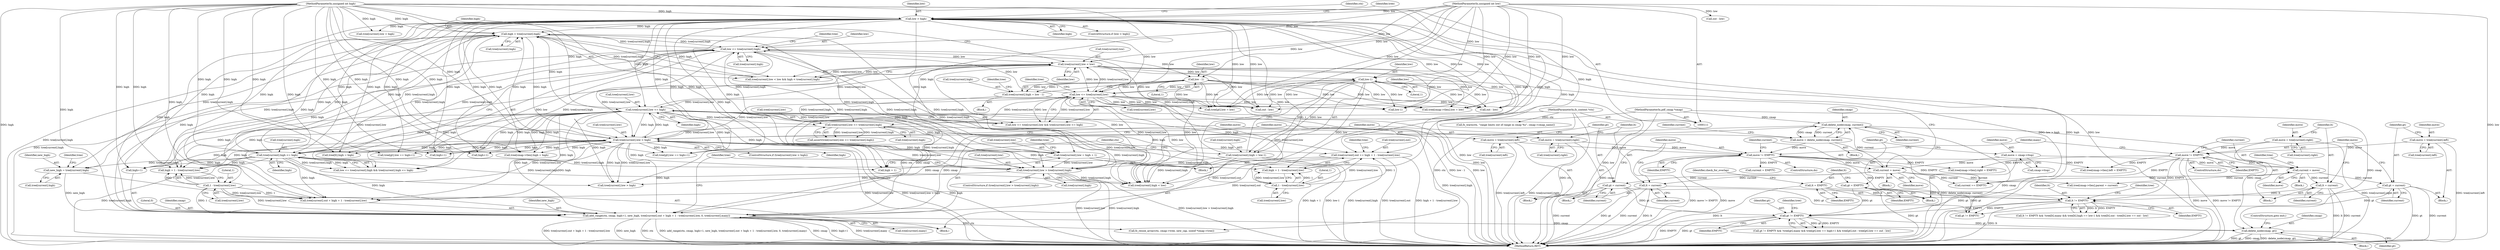 digraph "0_ghostscript_71ceebcf56e682504da22c4035b39a2d451e8ffd@API" {
"1000504" [label="(Call,delete_node(cmap, gt))"];
"1000222" [label="(Call,delete_node(cmap, current))"];
"1000303" [label="(Call,add_range(ctx, cmap, high+1, new_high, tree[current].out + high + 1 - tree[current].low, 0, tree[current].many))"];
"1000112" [label="(MethodParameterIn,fz_context *ctx)"];
"1000287" [label="(Call,new_high = tree[current].high)"];
"1000278" [label="(Call,high < tree[current].high)"];
"1000123" [label="(Call,low > high)"];
"1000114" [label="(MethodParameterIn,unsigned int low)"];
"1000115" [label="(MethodParameterIn,unsigned int high)"];
"1000175" [label="(Call,tree[current].low <= high)"];
"1000168" [label="(Call,low <= tree[current].low)"];
"1000300" [label="(Call,low-1)"];
"1000271" [label="(Call,tree[current].low < low)"];
"1000232" [label="(Call,low <= tree[current].high)"];
"1000257" [label="(Call,tree[current].low <= tree[current].high)"];
"1000247" [label="(Call,tree[current].high = low - 1)"];
"1000253" [label="(Call,low - 1)"];
"1000294" [label="(Call,tree[current].high = low-1)"];
"1000239" [label="(Call,tree[current].high <= high)"];
"1000332" [label="(Call,tree[current].low > high)"];
"1000208" [label="(Call,tree[current].low > tree[current].high)"];
"1000198" [label="(Call,tree[current].low = high + 1)"];
"1000318" [label="(Call,1 - tree[current].low)"];
"1000183" [label="(Call,tree[current].out += high + 1 - tree[current].low)"];
"1000191" [label="(Call,1 - tree[current].low)"];
"1000113" [label="(MethodParameterIn,pdf_cmap *cmap)"];
"1000163" [label="(Call,current = move)"];
"1000145" [label="(Call,move = cmap->ttop)"];
"1000362" [label="(Call,move != EMPTY)"];
"1000220" [label="(Call,move = delete_node(cmap, current))"];
"1000352" [label="(Call,move = tree[current].right)"];
"1000340" [label="(Call,move = tree[current].left)"];
"1000457" [label="(Call,gt != EMPTY)"];
"1000388" [label="(Call,gt = current)"];
"1000369" [label="(Call,current = move)"];
"1000403" [label="(Call,move != EMPTY)"];
"1000393" [label="(Call,move = tree[current].right)"];
"1000381" [label="(Call,move = tree[current].left)"];
"1000151" [label="(Call,gt = EMPTY)"];
"1000347" [label="(Call,gt = current)"];
"1000412" [label="(Call,lt != EMPTY)"];
"1000400" [label="(Call,lt = current)"];
"1000359" [label="(Call,lt = current)"];
"1000155" [label="(Call,lt = EMPTY)"];
"1000219" [label="(Block,)"];
"1000457" [label="(Call,gt != EMPTY)"];
"1000253" [label="(Call,low - 1)"];
"1000389" [label="(Identifier,gt)"];
"1000211" [label="(Identifier,tree)"];
"1000246" [label="(Block,)"];
"1000339" [label="(Block,)"];
"1000325" [label="(Literal,0)"];
"1000208" [label="(Call,tree[current].low > tree[current].high)"];
"1000609" [label="(Call,tree[cmap->tlen].low = low)"];
"1000392" [label="(Block,)"];
"1000333" [label="(Call,tree[current].low)"];
"1000402" [label="(Identifier,current)"];
"1000527" [label="(Call,high+1)"];
"1000224" [label="(Identifier,current)"];
"1000167" [label="(Call,low <= tree[current].low && tree[current].low <= high)"];
"1000263" [label="(Call,tree[current].high)"];
"1000201" [label="(Identifier,tree)"];
"1000448" [label="(Call,tree[lt].high = high)"];
"1000155" [label="(Call,lt = EMPTY)"];
"1000404" [label="(Identifier,move)"];
"1000289" [label="(Call,tree[current].high)"];
"1000371" [label="(Identifier,move)"];
"1000270" [label="(Call,tree[current].low < low && high < tree[current].high)"];
"1000390" [label="(Identifier,current)"];
"1000645" [label="(Call,tree[cmap->tlen].left = EMPTY)"];
"1000302" [label="(Literal,1)"];
"1000124" [label="(Identifier,low)"];
"1000128" [label="(Identifier,ctx)"];
"1000209" [label="(Call,tree[current].low)"];
"1000458" [label="(Identifier,gt)"];
"1000332" [label="(Call,tree[current].low > high)"];
"1000677" [label="(Call,current == EMPTY)"];
"1000444" [label="(Call,out - low)"];
"1000272" [label="(Call,tree[current].low)"];
"1000231" [label="(Call,low <= tree[current].high && tree[current].high <= high)"];
"1000225" [label="(Call,current = EMPTY)"];
"1000285" [label="(Block,)"];
"1000331" [label="(ControlStructure,if (tree[current].low > high))"];
"1000342" [label="(Call,tree[current].left)"];
"1000361" [label="(Identifier,current)"];
"1000257" [label="(Call,tree[current].low <= tree[current].high)"];
"1000112" [label="(MethodParameterIn,fz_context *ctx)"];
"1000489" [label="(Call,out - low)"];
"1000338" [label="(Identifier,high)"];
"1000761" [label="(MethodReturn,RET)"];
"1000151" [label="(Call,gt = EMPTY)"];
"1000306" [label="(Call,high+1)"];
"1000388" [label="(Call,gt = current)"];
"1000193" [label="(Call,tree[current].low)"];
"1000369" [label="(Call,current = move)"];
"1000297" [label="(Identifier,tree)"];
"1000169" [label="(Identifier,low)"];
"1000381" [label="(Call,move = tree[current].left)"];
"1000294" [label="(Call,tree[current].high = low-1)"];
"1000368" [label="(Block,)"];
"1000125" [label="(Identifier,high)"];
"1000288" [label="(Identifier,new_high)"];
"1000394" [label="(Identifier,move)"];
"1000401" [label="(Identifier,lt)"];
"1000115" [label="(MethodParameterIn,unsigned int high)"];
"1000226" [label="(Identifier,current)"];
"1000280" [label="(Call,tree[current].high)"];
"1000176" [label="(Call,tree[current].low)"];
"1000352" [label="(Call,move = tree[current].right)"];
"1000301" [label="(Identifier,low)"];
"1000287" [label="(Call,new_high = tree[current].high)"];
"1000382" [label="(Identifier,move)"];
"1000248" [label="(Call,tree[current].high)"];
"1000123" [label="(Call,low > high)"];
"1000354" [label="(Call,tree[current].right)"];
"1000370" [label="(Identifier,current)"];
"1000376" [label="(Identifier,tree)"];
"1000184" [label="(Call,tree[current].out)"];
"1000507" [label="(ControlStructure,goto exit;)"];
"1000318" [label="(Call,1 - tree[current].low)"];
"1000351" [label="(Block,)"];
"1000305" [label="(Identifier,cmap)"];
"1000353" [label="(Identifier,move)"];
"1000214" [label="(Call,tree[current].high)"];
"1000367" [label="(ControlStructure,do)"];
"1000464" [label="(Identifier,tree)"];
"1000335" [label="(Identifier,tree)"];
"1000255" [label="(Literal,1)"];
"1000183" [label="(Call,tree[current].out += high + 1 - tree[current].low)"];
"1000232" [label="(Call,low <= tree[current].high)"];
"1000687" [label="(Call,tree[current].low > high)"];
"1000113" [label="(MethodParameterIn,pdf_cmap *cmap)"];
"1000271" [label="(Call,tree[current].low < low)"];
"1000310" [label="(Call,tree[current].out + high + 1 - tree[current].low)"];
"1000254" [label="(Identifier,low)"];
"1000165" [label="(Identifier,move)"];
"1000468" [label="(Call,tree[gt].low == high+1)"];
"1000295" [label="(Call,tree[current].high)"];
"1000300" [label="(Call,low-1)"];
"1000320" [label="(Call,tree[current].low)"];
"1000412" [label="(Call,lt != EMPTY)"];
"1000159" [label="(Identifier,check_for_overlap)"];
"1000162" [label="(Block,)"];
"1000419" [label="(Identifier,tree)"];
"1000156" [label="(Identifier,lt)"];
"1000363" [label="(Identifier,move)"];
"1000504" [label="(Call,delete_node(cmap, gt))"];
"1000618" [label="(Call,tree[cmap->tlen].high = high)"];
"1000326" [label="(Call,tree[current].many)"];
"1000122" [label="(ControlStructure,if (low > high))"];
"1000247" [label="(Call,tree[current].high = low - 1)"];
"1000189" [label="(Call,high + 1 - tree[current].low)"];
"1000380" [label="(Block,)"];
"1000303" [label="(Call,add_range(ctx, cmap, high+1, new_high, tree[current].out + high + 1 - tree[current].low, 0, tree[current].many))"];
"1000240" [label="(Call,tree[current].high)"];
"1000414" [label="(Identifier,EMPTY)"];
"1000260" [label="(Identifier,tree)"];
"1000147" [label="(Call,cmap->ttop)"];
"1000242" [label="(Identifier,tree)"];
"1000168" [label="(Call,low <= tree[current].low)"];
"1000456" [label="(Call,gt != EMPTY && !tree[gt].many && tree[gt].low == high+1 && tree[gt].out - tree[gt].low == out - low)"];
"1000222" [label="(Call,delete_node(cmap, current))"];
"1000373" [label="(Call,tree[current].low > high)"];
"1000474" [label="(Call,high+1)"];
"1000340" [label="(Call,move = tree[current].left)"];
"1000191" [label="(Call,1 - tree[current].low)"];
"1000506" [label="(Identifier,gt)"];
"1000319" [label="(Literal,1)"];
"1000152" [label="(Identifier,gt)"];
"1000393" [label="(Call,move = tree[current].right)"];
"1000492" [label="(Block,)"];
"1000127" [label="(Call,fz_warn(ctx, \"range limits out of range in cmap %s\", cmap->cmap_name))"];
"1000204" [label="(Call,high + 1)"];
"1000164" [label="(Identifier,current)"];
"1000654" [label="(Call,tree[cmap->tlen].right = EMPTY)"];
"1000348" [label="(Identifier,gt)"];
"1000708" [label="(Call,tree[current].high < low)"];
"1000360" [label="(Identifier,lt)"];
"1000239" [label="(Call,tree[current].high <= high)"];
"1000153" [label="(Identifier,EMPTY)"];
"1000221" [label="(Identifier,move)"];
"1000316" [label="(Call,high + 1 - tree[current].low)"];
"1000145" [label="(Call,move = cmap->ttop)"];
"1000347" [label="(Call,gt = current)"];
"1000505" [label="(Identifier,cmap)"];
"1000362" [label="(Call,move != EMPTY)"];
"1000459" [label="(Identifier,EMPTY)"];
"1000403" [label="(Call,move != EMPTY)"];
"1000199" [label="(Call,tree[current].low)"];
"1000341" [label="(Identifier,move)"];
"1000175" [label="(Call,tree[current].low <= high)"];
"1000170" [label="(Call,tree[current].low)"];
"1000359" [label="(Call,lt = current)"];
"1000161" [label="(ControlStructure,do)"];
"1000207" [label="(ControlStructure,if (tree[current].low > tree[current].high))"];
"1000510" [label="(Call,gt != EMPTY)"];
"1000163" [label="(Call,current = move)"];
"1000114" [label="(MethodParameterIn,unsigned int low)"];
"1000245" [label="(Identifier,high)"];
"1000636" [label="(Call,tree[cmap->tlen].parent = current)"];
"1000349" [label="(Identifier,current)"];
"1000408" [label="(Identifier,many)"];
"1000546" [label="(Call,tree[gt].low = low)"];
"1000400" [label="(Call,lt = current)"];
"1000258" [label="(Call,tree[current].low)"];
"1000364" [label="(Identifier,EMPTY)"];
"1000395" [label="(Call,tree[current].right)"];
"1000143" [label="(Block,)"];
"1000157" [label="(Identifier,EMPTY)"];
"1000256" [label="(Call,assert(tree[current].low <= tree[current].high))"];
"1000413" [label="(Identifier,lt)"];
"1000411" [label="(Call,lt != EMPTY && !tree[lt].many && tree[lt].high == low-1 && tree[lt].out - tree[lt].low == out - low)"];
"1000593" [label="(Call,fz_resize_array(ctx, cmap->tree, new_cap, sizeof *cmap->tree))"];
"1000220" [label="(Call,move = delete_node(cmap, current))"];
"1000521" [label="(Call,tree[gt].low == high+1)"];
"1000542" [label="(Call,out - low)"];
"1000181" [label="(Identifier,high)"];
"1000135" [label="(Identifier,tree)"];
"1000198" [label="(Call,tree[current].low = high + 1)"];
"1000429" [label="(Call,low-1)"];
"1000233" [label="(Identifier,low)"];
"1000383" [label="(Call,tree[current].left)"];
"1000304" [label="(Identifier,ctx)"];
"1000192" [label="(Literal,1)"];
"1000223" [label="(Identifier,cmap)"];
"1000178" [label="(Identifier,tree)"];
"1000405" [label="(Identifier,EMPTY)"];
"1000278" [label="(Call,high < tree[current].high)"];
"1000234" [label="(Call,tree[current].high)"];
"1000182" [label="(Block,)"];
"1000279" [label="(Identifier,high)"];
"1000146" [label="(Identifier,move)"];
"1000277" [label="(Identifier,low)"];
"1000309" [label="(Identifier,new_high)"];
"1000504" -> "1000492"  [label="AST: "];
"1000504" -> "1000506"  [label="CFG: "];
"1000505" -> "1000504"  [label="AST: "];
"1000506" -> "1000504"  [label="AST: "];
"1000507" -> "1000504"  [label="CFG: "];
"1000504" -> "1000761"  [label="DDG: gt"];
"1000504" -> "1000761"  [label="DDG: cmap"];
"1000504" -> "1000761"  [label="DDG: delete_node(cmap, gt)"];
"1000222" -> "1000504"  [label="DDG: cmap"];
"1000303" -> "1000504"  [label="DDG: cmap"];
"1000113" -> "1000504"  [label="DDG: cmap"];
"1000457" -> "1000504"  [label="DDG: gt"];
"1000222" -> "1000220"  [label="AST: "];
"1000222" -> "1000224"  [label="CFG: "];
"1000223" -> "1000222"  [label="AST: "];
"1000224" -> "1000222"  [label="AST: "];
"1000220" -> "1000222"  [label="CFG: "];
"1000222" -> "1000761"  [label="DDG: cmap"];
"1000222" -> "1000220"  [label="DDG: cmap"];
"1000222" -> "1000220"  [label="DDG: current"];
"1000303" -> "1000222"  [label="DDG: cmap"];
"1000113" -> "1000222"  [label="DDG: cmap"];
"1000163" -> "1000222"  [label="DDG: current"];
"1000222" -> "1000303"  [label="DDG: cmap"];
"1000303" -> "1000285"  [label="AST: "];
"1000303" -> "1000326"  [label="CFG: "];
"1000304" -> "1000303"  [label="AST: "];
"1000305" -> "1000303"  [label="AST: "];
"1000306" -> "1000303"  [label="AST: "];
"1000309" -> "1000303"  [label="AST: "];
"1000310" -> "1000303"  [label="AST: "];
"1000325" -> "1000303"  [label="AST: "];
"1000326" -> "1000303"  [label="AST: "];
"1000335" -> "1000303"  [label="CFG: "];
"1000303" -> "1000761"  [label="DDG: tree[current].many"];
"1000303" -> "1000761"  [label="DDG: tree[current].out + high + 1 - tree[current].low"];
"1000303" -> "1000761"  [label="DDG: new_high"];
"1000303" -> "1000761"  [label="DDG: ctx"];
"1000303" -> "1000761"  [label="DDG: add_range(ctx, cmap, high+1, new_high, tree[current].out + high + 1 - tree[current].low, 0, tree[current].many)"];
"1000303" -> "1000761"  [label="DDG: cmap"];
"1000303" -> "1000761"  [label="DDG: high+1"];
"1000112" -> "1000303"  [label="DDG: ctx"];
"1000287" -> "1000303"  [label="DDG: new_high"];
"1000183" -> "1000303"  [label="DDG: tree[current].out"];
"1000115" -> "1000303"  [label="DDG: high"];
"1000123" -> "1000303"  [label="DDG: high"];
"1000175" -> "1000303"  [label="DDG: high"];
"1000278" -> "1000303"  [label="DDG: high"];
"1000332" -> "1000303"  [label="DDG: high"];
"1000239" -> "1000303"  [label="DDG: high"];
"1000318" -> "1000303"  [label="DDG: 1"];
"1000318" -> "1000303"  [label="DDG: tree[current].low"];
"1000113" -> "1000303"  [label="DDG: cmap"];
"1000303" -> "1000593"  [label="DDG: ctx"];
"1000112" -> "1000111"  [label="AST: "];
"1000112" -> "1000761"  [label="DDG: ctx"];
"1000112" -> "1000127"  [label="DDG: ctx"];
"1000112" -> "1000593"  [label="DDG: ctx"];
"1000287" -> "1000285"  [label="AST: "];
"1000287" -> "1000289"  [label="CFG: "];
"1000288" -> "1000287"  [label="AST: "];
"1000289" -> "1000287"  [label="AST: "];
"1000297" -> "1000287"  [label="CFG: "];
"1000278" -> "1000287"  [label="DDG: tree[current].high"];
"1000239" -> "1000287"  [label="DDG: tree[current].high"];
"1000232" -> "1000287"  [label="DDG: tree[current].high"];
"1000278" -> "1000270"  [label="AST: "];
"1000278" -> "1000280"  [label="CFG: "];
"1000279" -> "1000278"  [label="AST: "];
"1000280" -> "1000278"  [label="AST: "];
"1000270" -> "1000278"  [label="CFG: "];
"1000278" -> "1000761"  [label="DDG: tree[current].high"];
"1000278" -> "1000208"  [label="DDG: tree[current].high"];
"1000278" -> "1000232"  [label="DDG: tree[current].high"];
"1000278" -> "1000270"  [label="DDG: high"];
"1000278" -> "1000270"  [label="DDG: tree[current].high"];
"1000123" -> "1000278"  [label="DDG: high"];
"1000175" -> "1000278"  [label="DDG: high"];
"1000332" -> "1000278"  [label="DDG: high"];
"1000239" -> "1000278"  [label="DDG: high"];
"1000239" -> "1000278"  [label="DDG: tree[current].high"];
"1000115" -> "1000278"  [label="DDG: high"];
"1000232" -> "1000278"  [label="DDG: tree[current].high"];
"1000278" -> "1000306"  [label="DDG: high"];
"1000278" -> "1000310"  [label="DDG: high"];
"1000278" -> "1000316"  [label="DDG: high"];
"1000278" -> "1000332"  [label="DDG: high"];
"1000278" -> "1000708"  [label="DDG: tree[current].high"];
"1000123" -> "1000122"  [label="AST: "];
"1000123" -> "1000125"  [label="CFG: "];
"1000124" -> "1000123"  [label="AST: "];
"1000125" -> "1000123"  [label="AST: "];
"1000128" -> "1000123"  [label="CFG: "];
"1000135" -> "1000123"  [label="CFG: "];
"1000123" -> "1000761"  [label="DDG: high"];
"1000123" -> "1000761"  [label="DDG: low > high"];
"1000123" -> "1000761"  [label="DDG: low"];
"1000114" -> "1000123"  [label="DDG: low"];
"1000115" -> "1000123"  [label="DDG: high"];
"1000123" -> "1000168"  [label="DDG: low"];
"1000123" -> "1000175"  [label="DDG: high"];
"1000123" -> "1000183"  [label="DDG: high"];
"1000123" -> "1000189"  [label="DDG: high"];
"1000123" -> "1000198"  [label="DDG: high"];
"1000123" -> "1000204"  [label="DDG: high"];
"1000123" -> "1000239"  [label="DDG: high"];
"1000123" -> "1000306"  [label="DDG: high"];
"1000123" -> "1000310"  [label="DDG: high"];
"1000123" -> "1000316"  [label="DDG: high"];
"1000123" -> "1000332"  [label="DDG: high"];
"1000123" -> "1000373"  [label="DDG: high"];
"1000123" -> "1000429"  [label="DDG: low"];
"1000123" -> "1000448"  [label="DDG: high"];
"1000123" -> "1000468"  [label="DDG: high"];
"1000123" -> "1000474"  [label="DDG: high"];
"1000123" -> "1000489"  [label="DDG: low"];
"1000123" -> "1000521"  [label="DDG: high"];
"1000123" -> "1000527"  [label="DDG: high"];
"1000123" -> "1000542"  [label="DDG: low"];
"1000123" -> "1000546"  [label="DDG: low"];
"1000123" -> "1000609"  [label="DDG: low"];
"1000123" -> "1000618"  [label="DDG: high"];
"1000123" -> "1000687"  [label="DDG: high"];
"1000123" -> "1000708"  [label="DDG: low"];
"1000114" -> "1000111"  [label="AST: "];
"1000114" -> "1000761"  [label="DDG: low"];
"1000114" -> "1000168"  [label="DDG: low"];
"1000114" -> "1000232"  [label="DDG: low"];
"1000114" -> "1000253"  [label="DDG: low"];
"1000114" -> "1000271"  [label="DDG: low"];
"1000114" -> "1000300"  [label="DDG: low"];
"1000114" -> "1000429"  [label="DDG: low"];
"1000114" -> "1000444"  [label="DDG: low"];
"1000114" -> "1000489"  [label="DDG: low"];
"1000114" -> "1000542"  [label="DDG: low"];
"1000114" -> "1000546"  [label="DDG: low"];
"1000114" -> "1000609"  [label="DDG: low"];
"1000114" -> "1000708"  [label="DDG: low"];
"1000115" -> "1000111"  [label="AST: "];
"1000115" -> "1000761"  [label="DDG: high"];
"1000115" -> "1000175"  [label="DDG: high"];
"1000115" -> "1000183"  [label="DDG: high"];
"1000115" -> "1000189"  [label="DDG: high"];
"1000115" -> "1000198"  [label="DDG: high"];
"1000115" -> "1000204"  [label="DDG: high"];
"1000115" -> "1000239"  [label="DDG: high"];
"1000115" -> "1000306"  [label="DDG: high"];
"1000115" -> "1000310"  [label="DDG: high"];
"1000115" -> "1000316"  [label="DDG: high"];
"1000115" -> "1000332"  [label="DDG: high"];
"1000115" -> "1000373"  [label="DDG: high"];
"1000115" -> "1000448"  [label="DDG: high"];
"1000115" -> "1000468"  [label="DDG: high"];
"1000115" -> "1000474"  [label="DDG: high"];
"1000115" -> "1000521"  [label="DDG: high"];
"1000115" -> "1000527"  [label="DDG: high"];
"1000115" -> "1000618"  [label="DDG: high"];
"1000115" -> "1000687"  [label="DDG: high"];
"1000175" -> "1000167"  [label="AST: "];
"1000175" -> "1000181"  [label="CFG: "];
"1000176" -> "1000175"  [label="AST: "];
"1000181" -> "1000175"  [label="AST: "];
"1000167" -> "1000175"  [label="CFG: "];
"1000175" -> "1000167"  [label="DDG: tree[current].low"];
"1000175" -> "1000167"  [label="DDG: high"];
"1000168" -> "1000175"  [label="DDG: tree[current].low"];
"1000332" -> "1000175"  [label="DDG: high"];
"1000175" -> "1000183"  [label="DDG: high"];
"1000175" -> "1000189"  [label="DDG: high"];
"1000175" -> "1000191"  [label="DDG: tree[current].low"];
"1000175" -> "1000198"  [label="DDG: high"];
"1000175" -> "1000204"  [label="DDG: high"];
"1000175" -> "1000239"  [label="DDG: high"];
"1000175" -> "1000257"  [label="DDG: tree[current].low"];
"1000175" -> "1000271"  [label="DDG: tree[current].low"];
"1000175" -> "1000306"  [label="DDG: high"];
"1000175" -> "1000310"  [label="DDG: high"];
"1000175" -> "1000316"  [label="DDG: high"];
"1000175" -> "1000332"  [label="DDG: high"];
"1000175" -> "1000448"  [label="DDG: high"];
"1000175" -> "1000468"  [label="DDG: high"];
"1000175" -> "1000474"  [label="DDG: high"];
"1000175" -> "1000521"  [label="DDG: high"];
"1000175" -> "1000527"  [label="DDG: high"];
"1000175" -> "1000618"  [label="DDG: high"];
"1000175" -> "1000687"  [label="DDG: high"];
"1000168" -> "1000167"  [label="AST: "];
"1000168" -> "1000170"  [label="CFG: "];
"1000169" -> "1000168"  [label="AST: "];
"1000170" -> "1000168"  [label="AST: "];
"1000178" -> "1000168"  [label="CFG: "];
"1000167" -> "1000168"  [label="CFG: "];
"1000168" -> "1000761"  [label="DDG: low"];
"1000168" -> "1000167"  [label="DDG: low"];
"1000168" -> "1000167"  [label="DDG: tree[current].low"];
"1000300" -> "1000168"  [label="DDG: low"];
"1000271" -> "1000168"  [label="DDG: low"];
"1000253" -> "1000168"  [label="DDG: low"];
"1000332" -> "1000168"  [label="DDG: tree[current].low"];
"1000208" -> "1000168"  [label="DDG: tree[current].low"];
"1000168" -> "1000191"  [label="DDG: tree[current].low"];
"1000168" -> "1000232"  [label="DDG: low"];
"1000168" -> "1000257"  [label="DDG: tree[current].low"];
"1000168" -> "1000271"  [label="DDG: tree[current].low"];
"1000168" -> "1000429"  [label="DDG: low"];
"1000168" -> "1000489"  [label="DDG: low"];
"1000168" -> "1000542"  [label="DDG: low"];
"1000168" -> "1000546"  [label="DDG: low"];
"1000168" -> "1000609"  [label="DDG: low"];
"1000168" -> "1000708"  [label="DDG: low"];
"1000300" -> "1000294"  [label="AST: "];
"1000300" -> "1000302"  [label="CFG: "];
"1000301" -> "1000300"  [label="AST: "];
"1000302" -> "1000300"  [label="AST: "];
"1000294" -> "1000300"  [label="CFG: "];
"1000300" -> "1000761"  [label="DDG: low"];
"1000300" -> "1000294"  [label="DDG: low"];
"1000300" -> "1000294"  [label="DDG: 1"];
"1000271" -> "1000300"  [label="DDG: low"];
"1000300" -> "1000429"  [label="DDG: low"];
"1000300" -> "1000489"  [label="DDG: low"];
"1000300" -> "1000542"  [label="DDG: low"];
"1000300" -> "1000546"  [label="DDG: low"];
"1000300" -> "1000609"  [label="DDG: low"];
"1000300" -> "1000708"  [label="DDG: low"];
"1000271" -> "1000270"  [label="AST: "];
"1000271" -> "1000277"  [label="CFG: "];
"1000272" -> "1000271"  [label="AST: "];
"1000277" -> "1000271"  [label="AST: "];
"1000279" -> "1000271"  [label="CFG: "];
"1000270" -> "1000271"  [label="CFG: "];
"1000271" -> "1000761"  [label="DDG: low"];
"1000271" -> "1000270"  [label="DDG: tree[current].low"];
"1000271" -> "1000270"  [label="DDG: low"];
"1000232" -> "1000271"  [label="DDG: low"];
"1000271" -> "1000318"  [label="DDG: tree[current].low"];
"1000271" -> "1000332"  [label="DDG: tree[current].low"];
"1000271" -> "1000429"  [label="DDG: low"];
"1000271" -> "1000489"  [label="DDG: low"];
"1000271" -> "1000542"  [label="DDG: low"];
"1000271" -> "1000546"  [label="DDG: low"];
"1000271" -> "1000609"  [label="DDG: low"];
"1000271" -> "1000708"  [label="DDG: low"];
"1000232" -> "1000231"  [label="AST: "];
"1000232" -> "1000234"  [label="CFG: "];
"1000233" -> "1000232"  [label="AST: "];
"1000234" -> "1000232"  [label="AST: "];
"1000242" -> "1000232"  [label="CFG: "];
"1000231" -> "1000232"  [label="CFG: "];
"1000232" -> "1000761"  [label="DDG: tree[current].high"];
"1000232" -> "1000208"  [label="DDG: tree[current].high"];
"1000232" -> "1000231"  [label="DDG: low"];
"1000232" -> "1000231"  [label="DDG: tree[current].high"];
"1000257" -> "1000232"  [label="DDG: tree[current].high"];
"1000294" -> "1000232"  [label="DDG: tree[current].high"];
"1000239" -> "1000232"  [label="DDG: tree[current].high"];
"1000208" -> "1000232"  [label="DDG: tree[current].high"];
"1000232" -> "1000239"  [label="DDG: tree[current].high"];
"1000232" -> "1000253"  [label="DDG: low"];
"1000232" -> "1000708"  [label="DDG: tree[current].high"];
"1000257" -> "1000256"  [label="AST: "];
"1000257" -> "1000263"  [label="CFG: "];
"1000258" -> "1000257"  [label="AST: "];
"1000263" -> "1000257"  [label="AST: "];
"1000256" -> "1000257"  [label="CFG: "];
"1000257" -> "1000761"  [label="DDG: tree[current].high"];
"1000257" -> "1000208"  [label="DDG: tree[current].high"];
"1000257" -> "1000256"  [label="DDG: tree[current].low"];
"1000257" -> "1000256"  [label="DDG: tree[current].high"];
"1000247" -> "1000257"  [label="DDG: tree[current].high"];
"1000257" -> "1000332"  [label="DDG: tree[current].low"];
"1000257" -> "1000708"  [label="DDG: tree[current].high"];
"1000247" -> "1000246"  [label="AST: "];
"1000247" -> "1000253"  [label="CFG: "];
"1000248" -> "1000247"  [label="AST: "];
"1000253" -> "1000247"  [label="AST: "];
"1000260" -> "1000247"  [label="CFG: "];
"1000247" -> "1000761"  [label="DDG: low - 1"];
"1000253" -> "1000247"  [label="DDG: low"];
"1000253" -> "1000247"  [label="DDG: 1"];
"1000253" -> "1000255"  [label="CFG: "];
"1000254" -> "1000253"  [label="AST: "];
"1000255" -> "1000253"  [label="AST: "];
"1000253" -> "1000761"  [label="DDG: low"];
"1000253" -> "1000429"  [label="DDG: low"];
"1000253" -> "1000489"  [label="DDG: low"];
"1000253" -> "1000542"  [label="DDG: low"];
"1000253" -> "1000546"  [label="DDG: low"];
"1000253" -> "1000609"  [label="DDG: low"];
"1000253" -> "1000708"  [label="DDG: low"];
"1000294" -> "1000285"  [label="AST: "];
"1000295" -> "1000294"  [label="AST: "];
"1000304" -> "1000294"  [label="CFG: "];
"1000294" -> "1000761"  [label="DDG: low-1"];
"1000294" -> "1000761"  [label="DDG: tree[current].high"];
"1000294" -> "1000208"  [label="DDG: tree[current].high"];
"1000294" -> "1000708"  [label="DDG: tree[current].high"];
"1000239" -> "1000231"  [label="AST: "];
"1000239" -> "1000245"  [label="CFG: "];
"1000240" -> "1000239"  [label="AST: "];
"1000245" -> "1000239"  [label="AST: "];
"1000231" -> "1000239"  [label="CFG: "];
"1000239" -> "1000761"  [label="DDG: tree[current].high"];
"1000239" -> "1000208"  [label="DDG: tree[current].high"];
"1000239" -> "1000231"  [label="DDG: tree[current].high"];
"1000239" -> "1000231"  [label="DDG: high"];
"1000332" -> "1000239"  [label="DDG: high"];
"1000239" -> "1000306"  [label="DDG: high"];
"1000239" -> "1000310"  [label="DDG: high"];
"1000239" -> "1000316"  [label="DDG: high"];
"1000239" -> "1000332"  [label="DDG: high"];
"1000239" -> "1000708"  [label="DDG: tree[current].high"];
"1000332" -> "1000331"  [label="AST: "];
"1000332" -> "1000338"  [label="CFG: "];
"1000333" -> "1000332"  [label="AST: "];
"1000338" -> "1000332"  [label="AST: "];
"1000341" -> "1000332"  [label="CFG: "];
"1000353" -> "1000332"  [label="CFG: "];
"1000332" -> "1000761"  [label="DDG: tree[current].low"];
"1000332" -> "1000761"  [label="DDG: tree[current].low > high"];
"1000332" -> "1000761"  [label="DDG: high"];
"1000332" -> "1000183"  [label="DDG: high"];
"1000332" -> "1000189"  [label="DDG: high"];
"1000332" -> "1000198"  [label="DDG: high"];
"1000332" -> "1000204"  [label="DDG: high"];
"1000332" -> "1000306"  [label="DDG: high"];
"1000332" -> "1000310"  [label="DDG: high"];
"1000332" -> "1000316"  [label="DDG: high"];
"1000208" -> "1000332"  [label="DDG: tree[current].low"];
"1000318" -> "1000332"  [label="DDG: tree[current].low"];
"1000332" -> "1000448"  [label="DDG: high"];
"1000332" -> "1000468"  [label="DDG: high"];
"1000332" -> "1000474"  [label="DDG: high"];
"1000332" -> "1000521"  [label="DDG: high"];
"1000332" -> "1000527"  [label="DDG: high"];
"1000332" -> "1000618"  [label="DDG: high"];
"1000332" -> "1000687"  [label="DDG: tree[current].low"];
"1000332" -> "1000687"  [label="DDG: high"];
"1000208" -> "1000207"  [label="AST: "];
"1000208" -> "1000214"  [label="CFG: "];
"1000209" -> "1000208"  [label="AST: "];
"1000214" -> "1000208"  [label="AST: "];
"1000221" -> "1000208"  [label="CFG: "];
"1000335" -> "1000208"  [label="CFG: "];
"1000208" -> "1000761"  [label="DDG: tree[current].low"];
"1000208" -> "1000761"  [label="DDG: tree[current].high"];
"1000208" -> "1000761"  [label="DDG: tree[current].low > tree[current].high"];
"1000198" -> "1000208"  [label="DDG: tree[current].low"];
"1000208" -> "1000687"  [label="DDG: tree[current].low"];
"1000208" -> "1000708"  [label="DDG: tree[current].high"];
"1000198" -> "1000182"  [label="AST: "];
"1000198" -> "1000204"  [label="CFG: "];
"1000199" -> "1000198"  [label="AST: "];
"1000204" -> "1000198"  [label="AST: "];
"1000211" -> "1000198"  [label="CFG: "];
"1000198" -> "1000761"  [label="DDG: high + 1"];
"1000318" -> "1000316"  [label="AST: "];
"1000318" -> "1000320"  [label="CFG: "];
"1000319" -> "1000318"  [label="AST: "];
"1000320" -> "1000318"  [label="AST: "];
"1000316" -> "1000318"  [label="CFG: "];
"1000318" -> "1000310"  [label="DDG: 1"];
"1000318" -> "1000310"  [label="DDG: tree[current].low"];
"1000318" -> "1000316"  [label="DDG: 1"];
"1000318" -> "1000316"  [label="DDG: tree[current].low"];
"1000183" -> "1000182"  [label="AST: "];
"1000183" -> "1000189"  [label="CFG: "];
"1000184" -> "1000183"  [label="AST: "];
"1000189" -> "1000183"  [label="AST: "];
"1000201" -> "1000183"  [label="CFG: "];
"1000183" -> "1000761"  [label="DDG: high + 1 - tree[current].low"];
"1000183" -> "1000761"  [label="DDG: tree[current].out"];
"1000191" -> "1000183"  [label="DDG: 1"];
"1000191" -> "1000183"  [label="DDG: tree[current].low"];
"1000183" -> "1000310"  [label="DDG: tree[current].out"];
"1000191" -> "1000189"  [label="AST: "];
"1000191" -> "1000193"  [label="CFG: "];
"1000192" -> "1000191"  [label="AST: "];
"1000193" -> "1000191"  [label="AST: "];
"1000189" -> "1000191"  [label="CFG: "];
"1000191" -> "1000189"  [label="DDG: 1"];
"1000191" -> "1000189"  [label="DDG: tree[current].low"];
"1000113" -> "1000111"  [label="AST: "];
"1000113" -> "1000761"  [label="DDG: cmap"];
"1000163" -> "1000162"  [label="AST: "];
"1000163" -> "1000165"  [label="CFG: "];
"1000164" -> "1000163"  [label="AST: "];
"1000165" -> "1000163"  [label="AST: "];
"1000169" -> "1000163"  [label="CFG: "];
"1000145" -> "1000163"  [label="DDG: move"];
"1000362" -> "1000163"  [label="DDG: move"];
"1000163" -> "1000347"  [label="DDG: current"];
"1000163" -> "1000359"  [label="DDG: current"];
"1000163" -> "1000636"  [label="DDG: current"];
"1000163" -> "1000677"  [label="DDG: current"];
"1000145" -> "1000143"  [label="AST: "];
"1000145" -> "1000147"  [label="CFG: "];
"1000146" -> "1000145"  [label="AST: "];
"1000147" -> "1000145"  [label="AST: "];
"1000152" -> "1000145"  [label="CFG: "];
"1000145" -> "1000369"  [label="DDG: move"];
"1000362" -> "1000161"  [label="AST: "];
"1000362" -> "1000364"  [label="CFG: "];
"1000363" -> "1000362"  [label="AST: "];
"1000364" -> "1000362"  [label="AST: "];
"1000164" -> "1000362"  [label="CFG: "];
"1000408" -> "1000362"  [label="CFG: "];
"1000362" -> "1000761"  [label="DDG: move != EMPTY"];
"1000362" -> "1000761"  [label="DDG: move"];
"1000362" -> "1000225"  [label="DDG: EMPTY"];
"1000220" -> "1000362"  [label="DDG: move"];
"1000352" -> "1000362"  [label="DDG: move"];
"1000340" -> "1000362"  [label="DDG: move"];
"1000362" -> "1000412"  [label="DDG: EMPTY"];
"1000362" -> "1000645"  [label="DDG: EMPTY"];
"1000362" -> "1000654"  [label="DDG: EMPTY"];
"1000362" -> "1000677"  [label="DDG: EMPTY"];
"1000220" -> "1000219"  [label="AST: "];
"1000221" -> "1000220"  [label="AST: "];
"1000226" -> "1000220"  [label="CFG: "];
"1000220" -> "1000761"  [label="DDG: delete_node(cmap, current)"];
"1000352" -> "1000351"  [label="AST: "];
"1000352" -> "1000354"  [label="CFG: "];
"1000353" -> "1000352"  [label="AST: "];
"1000354" -> "1000352"  [label="AST: "];
"1000360" -> "1000352"  [label="CFG: "];
"1000352" -> "1000761"  [label="DDG: tree[current].right"];
"1000340" -> "1000339"  [label="AST: "];
"1000340" -> "1000342"  [label="CFG: "];
"1000341" -> "1000340"  [label="AST: "];
"1000342" -> "1000340"  [label="AST: "];
"1000348" -> "1000340"  [label="CFG: "];
"1000340" -> "1000761"  [label="DDG: tree[current].left"];
"1000457" -> "1000456"  [label="AST: "];
"1000457" -> "1000459"  [label="CFG: "];
"1000458" -> "1000457"  [label="AST: "];
"1000459" -> "1000457"  [label="AST: "];
"1000464" -> "1000457"  [label="CFG: "];
"1000456" -> "1000457"  [label="CFG: "];
"1000457" -> "1000761"  [label="DDG: EMPTY"];
"1000457" -> "1000761"  [label="DDG: gt"];
"1000457" -> "1000456"  [label="DDG: gt"];
"1000457" -> "1000456"  [label="DDG: EMPTY"];
"1000388" -> "1000457"  [label="DDG: gt"];
"1000151" -> "1000457"  [label="DDG: gt"];
"1000347" -> "1000457"  [label="DDG: gt"];
"1000412" -> "1000457"  [label="DDG: EMPTY"];
"1000388" -> "1000380"  [label="AST: "];
"1000388" -> "1000390"  [label="CFG: "];
"1000389" -> "1000388"  [label="AST: "];
"1000390" -> "1000388"  [label="AST: "];
"1000404" -> "1000388"  [label="CFG: "];
"1000388" -> "1000761"  [label="DDG: gt"];
"1000388" -> "1000761"  [label="DDG: current"];
"1000369" -> "1000388"  [label="DDG: current"];
"1000388" -> "1000510"  [label="DDG: gt"];
"1000369" -> "1000368"  [label="AST: "];
"1000369" -> "1000371"  [label="CFG: "];
"1000370" -> "1000369"  [label="AST: "];
"1000371" -> "1000369"  [label="AST: "];
"1000376" -> "1000369"  [label="CFG: "];
"1000403" -> "1000369"  [label="DDG: move"];
"1000369" -> "1000400"  [label="DDG: current"];
"1000369" -> "1000636"  [label="DDG: current"];
"1000369" -> "1000677"  [label="DDG: current"];
"1000403" -> "1000367"  [label="AST: "];
"1000403" -> "1000405"  [label="CFG: "];
"1000404" -> "1000403"  [label="AST: "];
"1000405" -> "1000403"  [label="AST: "];
"1000370" -> "1000403"  [label="CFG: "];
"1000408" -> "1000403"  [label="CFG: "];
"1000403" -> "1000761"  [label="DDG: move"];
"1000403" -> "1000761"  [label="DDG: move != EMPTY"];
"1000393" -> "1000403"  [label="DDG: move"];
"1000381" -> "1000403"  [label="DDG: move"];
"1000403" -> "1000412"  [label="DDG: EMPTY"];
"1000403" -> "1000645"  [label="DDG: EMPTY"];
"1000403" -> "1000654"  [label="DDG: EMPTY"];
"1000403" -> "1000677"  [label="DDG: EMPTY"];
"1000393" -> "1000392"  [label="AST: "];
"1000393" -> "1000395"  [label="CFG: "];
"1000394" -> "1000393"  [label="AST: "];
"1000395" -> "1000393"  [label="AST: "];
"1000401" -> "1000393"  [label="CFG: "];
"1000393" -> "1000761"  [label="DDG: tree[current].right"];
"1000381" -> "1000380"  [label="AST: "];
"1000381" -> "1000383"  [label="CFG: "];
"1000382" -> "1000381"  [label="AST: "];
"1000383" -> "1000381"  [label="AST: "];
"1000389" -> "1000381"  [label="CFG: "];
"1000381" -> "1000761"  [label="DDG: tree[current].left"];
"1000151" -> "1000143"  [label="AST: "];
"1000151" -> "1000153"  [label="CFG: "];
"1000152" -> "1000151"  [label="AST: "];
"1000153" -> "1000151"  [label="AST: "];
"1000156" -> "1000151"  [label="CFG: "];
"1000151" -> "1000761"  [label="DDG: gt"];
"1000151" -> "1000510"  [label="DDG: gt"];
"1000347" -> "1000339"  [label="AST: "];
"1000347" -> "1000349"  [label="CFG: "];
"1000348" -> "1000347"  [label="AST: "];
"1000349" -> "1000347"  [label="AST: "];
"1000363" -> "1000347"  [label="CFG: "];
"1000347" -> "1000761"  [label="DDG: current"];
"1000347" -> "1000761"  [label="DDG: gt"];
"1000347" -> "1000510"  [label="DDG: gt"];
"1000412" -> "1000411"  [label="AST: "];
"1000412" -> "1000414"  [label="CFG: "];
"1000413" -> "1000412"  [label="AST: "];
"1000414" -> "1000412"  [label="AST: "];
"1000419" -> "1000412"  [label="CFG: "];
"1000411" -> "1000412"  [label="CFG: "];
"1000412" -> "1000761"  [label="DDG: lt"];
"1000412" -> "1000411"  [label="DDG: lt"];
"1000412" -> "1000411"  [label="DDG: EMPTY"];
"1000400" -> "1000412"  [label="DDG: lt"];
"1000359" -> "1000412"  [label="DDG: lt"];
"1000155" -> "1000412"  [label="DDG: lt"];
"1000412" -> "1000510"  [label="DDG: EMPTY"];
"1000400" -> "1000392"  [label="AST: "];
"1000400" -> "1000402"  [label="CFG: "];
"1000401" -> "1000400"  [label="AST: "];
"1000402" -> "1000400"  [label="AST: "];
"1000404" -> "1000400"  [label="CFG: "];
"1000400" -> "1000761"  [label="DDG: lt"];
"1000400" -> "1000761"  [label="DDG: current"];
"1000359" -> "1000351"  [label="AST: "];
"1000359" -> "1000361"  [label="CFG: "];
"1000360" -> "1000359"  [label="AST: "];
"1000361" -> "1000359"  [label="AST: "];
"1000363" -> "1000359"  [label="CFG: "];
"1000359" -> "1000761"  [label="DDG: current"];
"1000359" -> "1000761"  [label="DDG: lt"];
"1000155" -> "1000143"  [label="AST: "];
"1000155" -> "1000157"  [label="CFG: "];
"1000156" -> "1000155"  [label="AST: "];
"1000157" -> "1000155"  [label="AST: "];
"1000159" -> "1000155"  [label="CFG: "];
"1000155" -> "1000761"  [label="DDG: lt"];
}
